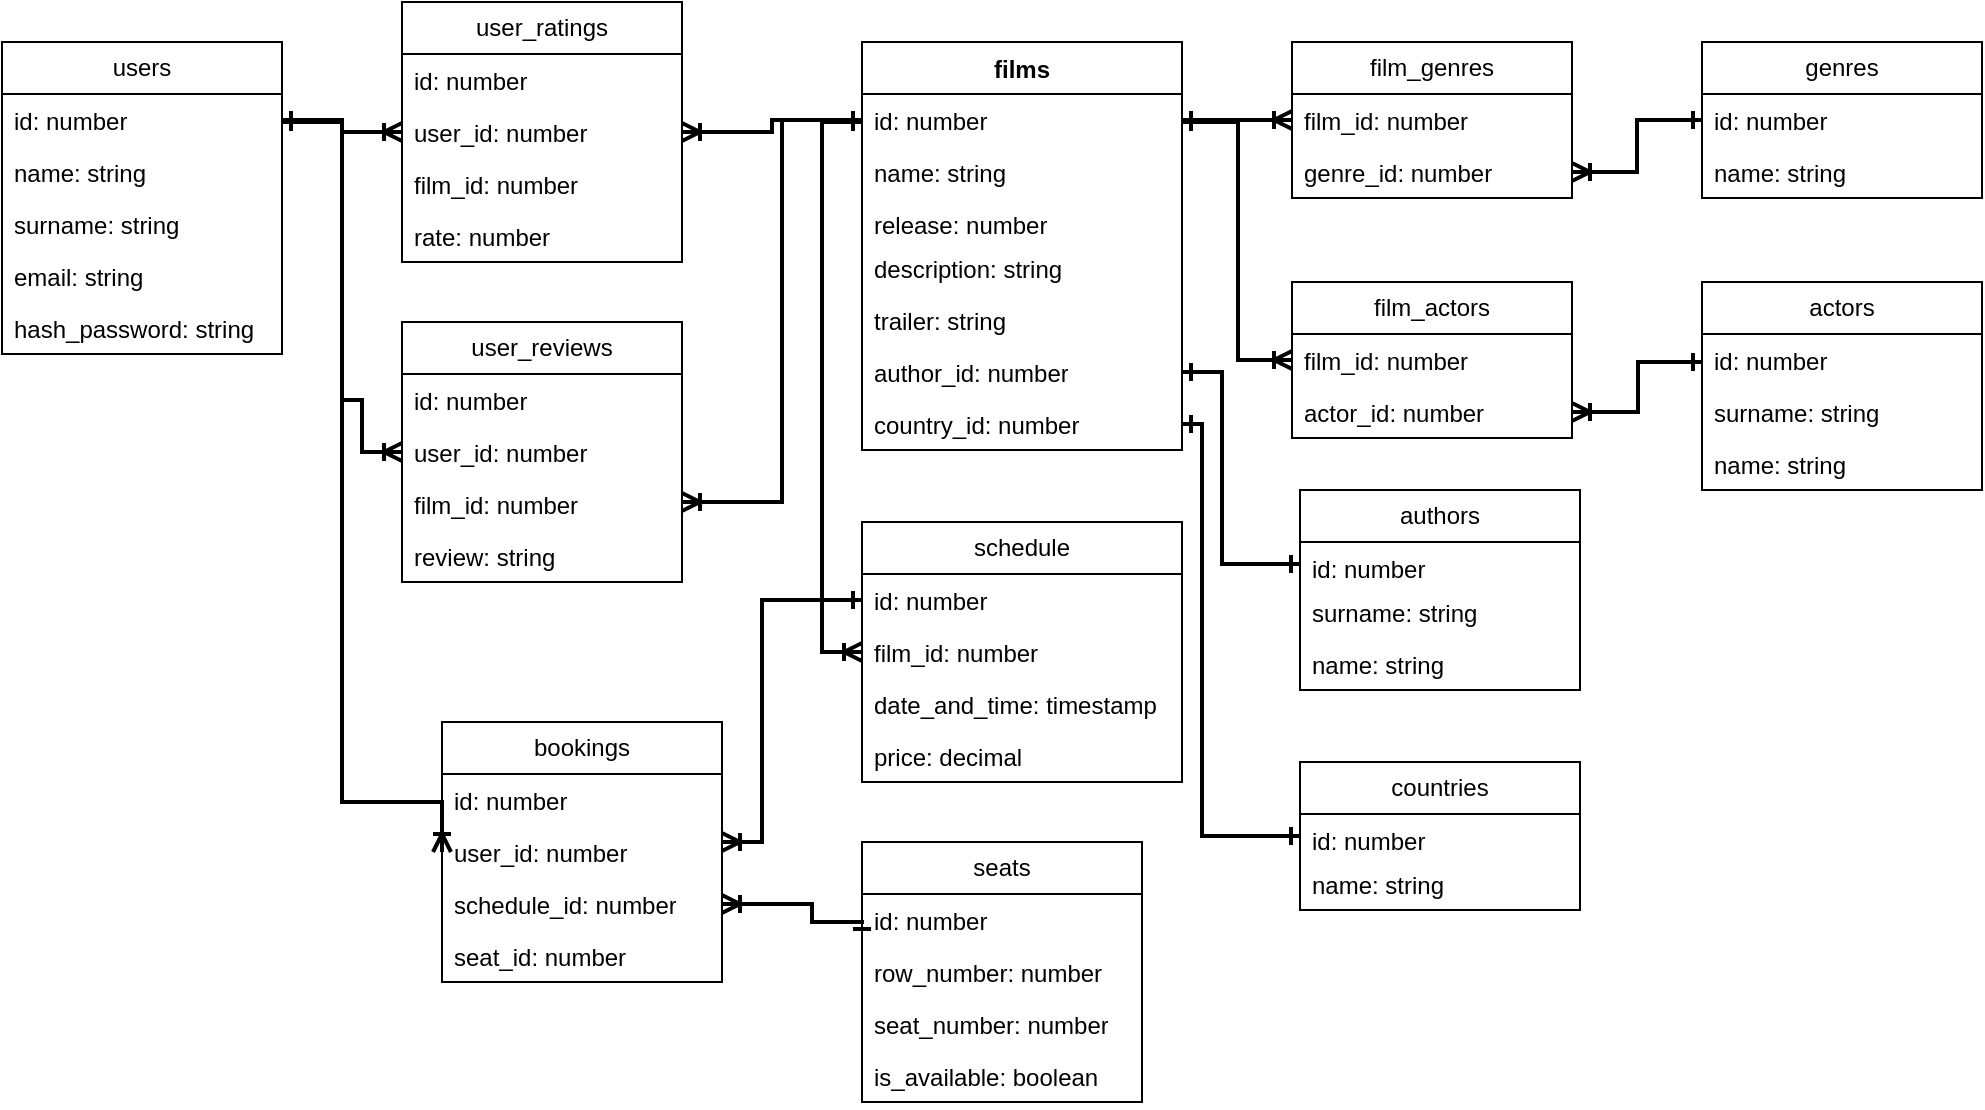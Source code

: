 <mxfile version="21.6.5" type="device">
  <diagram name="Page-1" id="Hf6wcqwvzfLNPF1lK4fp">
    <mxGraphModel dx="1650" dy="734" grid="1" gridSize="10" guides="1" tooltips="1" connect="1" arrows="1" fold="1" page="0" pageScale="1" pageWidth="850" pageHeight="1100" background="none" math="0" shadow="0">
      <root>
        <mxCell id="0" />
        <mxCell id="1" parent="0" />
        <mxCell id="qXAoZ1exXh4ELEBfsd72-39" style="edgeStyle=orthogonalEdgeStyle;rounded=0;orthogonalLoop=1;jettySize=auto;html=1;exitX=1;exitY=0.5;exitDx=0;exitDy=0;startArrow=ERone;startFill=0;endArrow=ERoneToMany;endFill=0;strokeWidth=2;" parent="1" source="qXAoZ1exXh4ELEBfsd72-15" target="qXAoZ1exXh4ELEBfsd72-32" edge="1">
          <mxGeometry relative="1" as="geometry" />
        </mxCell>
        <mxCell id="qXAoZ1exXh4ELEBfsd72-49" style="edgeStyle=orthogonalEdgeStyle;rounded=0;orthogonalLoop=1;jettySize=auto;html=1;entryX=0;entryY=0.5;entryDx=0;entryDy=0;startArrow=ERone;startFill=0;endArrow=ERoneToMany;endFill=0;strokeWidth=2;" parent="1" source="qXAoZ1exXh4ELEBfsd72-14" target="qXAoZ1exXh4ELEBfsd72-42" edge="1">
          <mxGeometry relative="1" as="geometry">
            <Array as="points">
              <mxPoint x="468" y="200" />
              <mxPoint x="468" y="319" />
            </Array>
          </mxGeometry>
        </mxCell>
        <mxCell id="qXAoZ1exXh4ELEBfsd72-80" style="edgeStyle=orthogonalEdgeStyle;rounded=0;orthogonalLoop=1;jettySize=auto;html=1;entryX=0;entryY=0.5;entryDx=0;entryDy=0;strokeWidth=2;startArrow=ERone;startFill=0;endArrow=ERoneToMany;endFill=0;" parent="1" source="qXAoZ1exXh4ELEBfsd72-14" target="qXAoZ1exXh4ELEBfsd72-78" edge="1">
          <mxGeometry relative="1" as="geometry">
            <Array as="points">
              <mxPoint x="260" y="200" />
              <mxPoint x="260" y="465" />
            </Array>
          </mxGeometry>
        </mxCell>
        <mxCell id="qXAoZ1exXh4ELEBfsd72-14" value="films" style="swimlane;fontStyle=1;align=center;verticalAlign=top;childLayout=stackLayout;horizontal=1;startSize=26;horizontalStack=0;resizeParent=1;resizeParentMax=0;resizeLast=0;collapsible=1;marginBottom=0;whiteSpace=wrap;html=1;" parent="1" vertex="1">
          <mxGeometry x="280" y="160" width="160" height="204" as="geometry" />
        </mxCell>
        <mxCell id="qXAoZ1exXh4ELEBfsd72-15" value="id: number" style="text;strokeColor=none;fillColor=none;align=left;verticalAlign=top;spacingLeft=4;spacingRight=4;overflow=hidden;rotatable=0;points=[[0,0.5],[1,0.5]];portConstraint=eastwest;whiteSpace=wrap;html=1;" parent="qXAoZ1exXh4ELEBfsd72-14" vertex="1">
          <mxGeometry y="26" width="160" height="26" as="geometry" />
        </mxCell>
        <mxCell id="qXAoZ1exXh4ELEBfsd72-17" value="name: string" style="text;strokeColor=none;fillColor=none;align=left;verticalAlign=top;spacingLeft=4;spacingRight=4;overflow=hidden;rotatable=0;points=[[0,0.5],[1,0.5]];portConstraint=eastwest;whiteSpace=wrap;html=1;" parent="qXAoZ1exXh4ELEBfsd72-14" vertex="1">
          <mxGeometry y="52" width="160" height="26" as="geometry" />
        </mxCell>
        <mxCell id="qXAoZ1exXh4ELEBfsd72-19" value="release: number" style="text;strokeColor=none;fillColor=none;align=left;verticalAlign=top;spacingLeft=4;spacingRight=4;overflow=hidden;rotatable=0;points=[[0,0.5],[1,0.5]];portConstraint=eastwest;whiteSpace=wrap;html=1;" parent="qXAoZ1exXh4ELEBfsd72-14" vertex="1">
          <mxGeometry y="78" width="160" height="22" as="geometry" />
        </mxCell>
        <mxCell id="qXAoZ1exXh4ELEBfsd72-25" value="description: string" style="text;strokeColor=none;fillColor=none;align=left;verticalAlign=top;spacingLeft=4;spacingRight=4;overflow=hidden;rotatable=0;points=[[0,0.5],[1,0.5]];portConstraint=eastwest;whiteSpace=wrap;html=1;" parent="qXAoZ1exXh4ELEBfsd72-14" vertex="1">
          <mxGeometry y="100" width="160" height="26" as="geometry" />
        </mxCell>
        <mxCell id="qXAoZ1exXh4ELEBfsd72-24" value="trailer: string" style="text;strokeColor=none;fillColor=none;align=left;verticalAlign=top;spacingLeft=4;spacingRight=4;overflow=hidden;rotatable=0;points=[[0,0.5],[1,0.5]];portConstraint=eastwest;whiteSpace=wrap;html=1;" parent="qXAoZ1exXh4ELEBfsd72-14" vertex="1">
          <mxGeometry y="126" width="160" height="26" as="geometry" />
        </mxCell>
        <mxCell id="qXAoZ1exXh4ELEBfsd72-22" value="author_id: number" style="text;strokeColor=none;fillColor=none;align=left;verticalAlign=top;spacingLeft=4;spacingRight=4;overflow=hidden;rotatable=0;points=[[0,0.5],[1,0.5]];portConstraint=eastwest;whiteSpace=wrap;html=1;" parent="qXAoZ1exXh4ELEBfsd72-14" vertex="1">
          <mxGeometry y="152" width="160" height="26" as="geometry" />
        </mxCell>
        <mxCell id="qXAoZ1exXh4ELEBfsd72-18" value="country_id: number" style="text;strokeColor=none;fillColor=none;align=left;verticalAlign=top;spacingLeft=4;spacingRight=4;overflow=hidden;rotatable=0;points=[[0,0.5],[1,0.5]];portConstraint=eastwest;whiteSpace=wrap;html=1;" parent="qXAoZ1exXh4ELEBfsd72-14" vertex="1">
          <mxGeometry y="178" width="160" height="26" as="geometry" />
        </mxCell>
        <mxCell id="qXAoZ1exXh4ELEBfsd72-30" value="film_genres" style="swimlane;fontStyle=0;childLayout=stackLayout;horizontal=1;startSize=26;fillColor=none;horizontalStack=0;resizeParent=1;resizeParentMax=0;resizeLast=0;collapsible=1;marginBottom=0;whiteSpace=wrap;html=1;" parent="1" vertex="1">
          <mxGeometry x="495" y="160" width="140" height="78" as="geometry" />
        </mxCell>
        <mxCell id="qXAoZ1exXh4ELEBfsd72-32" value="film_id: number" style="text;strokeColor=none;fillColor=none;align=left;verticalAlign=top;spacingLeft=4;spacingRight=4;overflow=hidden;rotatable=0;points=[[0,0.5],[1,0.5]];portConstraint=eastwest;whiteSpace=wrap;html=1;" parent="qXAoZ1exXh4ELEBfsd72-30" vertex="1">
          <mxGeometry y="26" width="140" height="26" as="geometry" />
        </mxCell>
        <mxCell id="qXAoZ1exXh4ELEBfsd72-34" value="genre_id: number" style="text;strokeColor=none;fillColor=none;align=left;verticalAlign=top;spacingLeft=4;spacingRight=4;overflow=hidden;rotatable=0;points=[[0,0.5],[1,0.5]];portConstraint=eastwest;whiteSpace=wrap;html=1;" parent="qXAoZ1exXh4ELEBfsd72-30" vertex="1">
          <mxGeometry y="52" width="140" height="26" as="geometry" />
        </mxCell>
        <mxCell id="qXAoZ1exXh4ELEBfsd72-35" value="genres" style="swimlane;fontStyle=0;childLayout=stackLayout;horizontal=1;startSize=26;fillColor=none;horizontalStack=0;resizeParent=1;resizeParentMax=0;resizeLast=0;collapsible=1;marginBottom=0;whiteSpace=wrap;html=1;" parent="1" vertex="1">
          <mxGeometry x="700" y="160" width="140" height="78" as="geometry" />
        </mxCell>
        <mxCell id="qXAoZ1exXh4ELEBfsd72-36" value="id: number" style="text;strokeColor=none;fillColor=none;align=left;verticalAlign=top;spacingLeft=4;spacingRight=4;overflow=hidden;rotatable=0;points=[[0,0.5],[1,0.5]];portConstraint=eastwest;whiteSpace=wrap;html=1;" parent="qXAoZ1exXh4ELEBfsd72-35" vertex="1">
          <mxGeometry y="26" width="140" height="26" as="geometry" />
        </mxCell>
        <mxCell id="qXAoZ1exXh4ELEBfsd72-37" value="name: string" style="text;strokeColor=none;fillColor=none;align=left;verticalAlign=top;spacingLeft=4;spacingRight=4;overflow=hidden;rotatable=0;points=[[0,0.5],[1,0.5]];portConstraint=eastwest;whiteSpace=wrap;html=1;" parent="qXAoZ1exXh4ELEBfsd72-35" vertex="1">
          <mxGeometry y="52" width="140" height="26" as="geometry" />
        </mxCell>
        <mxCell id="qXAoZ1exXh4ELEBfsd72-40" style="edgeStyle=orthogonalEdgeStyle;rounded=0;orthogonalLoop=1;jettySize=auto;html=1;entryX=1;entryY=0.5;entryDx=0;entryDy=0;strokeWidth=2;endArrow=ERoneToMany;endFill=0;startArrow=ERone;startFill=0;" parent="1" source="qXAoZ1exXh4ELEBfsd72-36" target="qXAoZ1exXh4ELEBfsd72-34" edge="1">
          <mxGeometry relative="1" as="geometry" />
        </mxCell>
        <mxCell id="qXAoZ1exXh4ELEBfsd72-41" value="film_actors" style="swimlane;fontStyle=0;childLayout=stackLayout;horizontal=1;startSize=26;fillColor=none;horizontalStack=0;resizeParent=1;resizeParentMax=0;resizeLast=0;collapsible=1;marginBottom=0;whiteSpace=wrap;html=1;" parent="1" vertex="1">
          <mxGeometry x="495" y="280" width="140" height="78" as="geometry" />
        </mxCell>
        <mxCell id="qXAoZ1exXh4ELEBfsd72-42" value="film_id: number" style="text;strokeColor=none;fillColor=none;align=left;verticalAlign=top;spacingLeft=4;spacingRight=4;overflow=hidden;rotatable=0;points=[[0,0.5],[1,0.5]];portConstraint=eastwest;whiteSpace=wrap;html=1;" parent="qXAoZ1exXh4ELEBfsd72-41" vertex="1">
          <mxGeometry y="26" width="140" height="26" as="geometry" />
        </mxCell>
        <mxCell id="qXAoZ1exXh4ELEBfsd72-43" value="actor_id: number" style="text;strokeColor=none;fillColor=none;align=left;verticalAlign=top;spacingLeft=4;spacingRight=4;overflow=hidden;rotatable=0;points=[[0,0.5],[1,0.5]];portConstraint=eastwest;whiteSpace=wrap;html=1;" parent="qXAoZ1exXh4ELEBfsd72-41" vertex="1">
          <mxGeometry y="52" width="140" height="26" as="geometry" />
        </mxCell>
        <mxCell id="qXAoZ1exXh4ELEBfsd72-50" style="edgeStyle=orthogonalEdgeStyle;rounded=0;orthogonalLoop=1;jettySize=auto;html=1;entryX=1;entryY=0.5;entryDx=0;entryDy=0;strokeWidth=2;startArrow=ERone;startFill=0;endArrow=ERoneToMany;endFill=0;" parent="1" source="qXAoZ1exXh4ELEBfsd72-45" target="qXAoZ1exXh4ELEBfsd72-43" edge="1">
          <mxGeometry relative="1" as="geometry">
            <Array as="points">
              <mxPoint x="668" y="320" />
              <mxPoint x="668" y="345" />
            </Array>
          </mxGeometry>
        </mxCell>
        <mxCell id="qXAoZ1exXh4ELEBfsd72-45" value="actors" style="swimlane;fontStyle=0;childLayout=stackLayout;horizontal=1;startSize=26;fillColor=none;horizontalStack=0;resizeParent=1;resizeParentMax=0;resizeLast=0;collapsible=1;marginBottom=0;whiteSpace=wrap;html=1;" parent="1" vertex="1">
          <mxGeometry x="700" y="280" width="140" height="104" as="geometry" />
        </mxCell>
        <mxCell id="qXAoZ1exXh4ELEBfsd72-46" value="id: number" style="text;strokeColor=none;fillColor=none;align=left;verticalAlign=top;spacingLeft=4;spacingRight=4;overflow=hidden;rotatable=0;points=[[0,0.5],[1,0.5]];portConstraint=eastwest;whiteSpace=wrap;html=1;" parent="qXAoZ1exXh4ELEBfsd72-45" vertex="1">
          <mxGeometry y="26" width="140" height="26" as="geometry" />
        </mxCell>
        <mxCell id="qXAoZ1exXh4ELEBfsd72-47" value="surname: string" style="text;strokeColor=none;fillColor=none;align=left;verticalAlign=top;spacingLeft=4;spacingRight=4;overflow=hidden;rotatable=0;points=[[0,0.5],[1,0.5]];portConstraint=eastwest;whiteSpace=wrap;html=1;" parent="qXAoZ1exXh4ELEBfsd72-45" vertex="1">
          <mxGeometry y="52" width="140" height="26" as="geometry" />
        </mxCell>
        <mxCell id="qXAoZ1exXh4ELEBfsd72-48" value="name: string" style="text;strokeColor=none;fillColor=none;align=left;verticalAlign=top;spacingLeft=4;spacingRight=4;overflow=hidden;rotatable=0;points=[[0,0.5],[1,0.5]];portConstraint=eastwest;whiteSpace=wrap;html=1;" parent="qXAoZ1exXh4ELEBfsd72-45" vertex="1">
          <mxGeometry y="78" width="140" height="26" as="geometry" />
        </mxCell>
        <mxCell id="qXAoZ1exXh4ELEBfsd72-62" style="edgeStyle=orthogonalEdgeStyle;rounded=0;orthogonalLoop=1;jettySize=auto;html=1;entryX=0;entryY=0.5;entryDx=0;entryDy=0;startArrow=ERone;startFill=0;endArrow=ERoneToMany;endFill=0;strokeWidth=2;" parent="1" source="qXAoZ1exXh4ELEBfsd72-52" target="qXAoZ1exXh4ELEBfsd72-59" edge="1">
          <mxGeometry relative="1" as="geometry">
            <Array as="points">
              <mxPoint x="20" y="200" />
            </Array>
          </mxGeometry>
        </mxCell>
        <mxCell id="qXAoZ1exXh4ELEBfsd72-68" style="edgeStyle=orthogonalEdgeStyle;rounded=0;orthogonalLoop=1;jettySize=auto;html=1;exitX=1;exitY=0.5;exitDx=0;exitDy=0;strokeWidth=2;startArrow=ERone;startFill=0;endArrow=ERoneToMany;endFill=0;" parent="1" source="qXAoZ1exXh4ELEBfsd72-53" target="qXAoZ1exXh4ELEBfsd72-65" edge="1">
          <mxGeometry relative="1" as="geometry">
            <mxPoint x="40" y="330" as="targetPoint" />
            <Array as="points">
              <mxPoint x="20" y="199" />
              <mxPoint x="20" y="339" />
              <mxPoint x="30" y="339" />
              <mxPoint x="30" y="365" />
            </Array>
          </mxGeometry>
        </mxCell>
        <mxCell id="qXAoZ1exXh4ELEBfsd72-88" style="edgeStyle=orthogonalEdgeStyle;rounded=0;orthogonalLoop=1;jettySize=auto;html=1;strokeWidth=2;startArrow=ERone;startFill=0;endArrow=ERoneToMany;endFill=0;entryX=0;entryY=0.5;entryDx=0;entryDy=0;" parent="1" source="qXAoZ1exXh4ELEBfsd72-52" target="qXAoZ1exXh4ELEBfsd72-84" edge="1">
          <mxGeometry relative="1" as="geometry">
            <Array as="points">
              <mxPoint x="20" y="200" />
              <mxPoint x="20" y="540" />
              <mxPoint x="70" y="540" />
            </Array>
            <mxPoint x="50" y="460" as="targetPoint" />
          </mxGeometry>
        </mxCell>
        <mxCell id="qXAoZ1exXh4ELEBfsd72-52" value="users" style="swimlane;fontStyle=0;childLayout=stackLayout;horizontal=1;startSize=26;fillColor=none;horizontalStack=0;resizeParent=1;resizeParentMax=0;resizeLast=0;collapsible=1;marginBottom=0;whiteSpace=wrap;html=1;" parent="1" vertex="1">
          <mxGeometry x="-150" y="160" width="140" height="156" as="geometry" />
        </mxCell>
        <mxCell id="qXAoZ1exXh4ELEBfsd72-53" value="id: number" style="text;strokeColor=none;fillColor=none;align=left;verticalAlign=top;spacingLeft=4;spacingRight=4;overflow=hidden;rotatable=0;points=[[0,0.5],[1,0.5]];portConstraint=eastwest;whiteSpace=wrap;html=1;" parent="qXAoZ1exXh4ELEBfsd72-52" vertex="1">
          <mxGeometry y="26" width="140" height="26" as="geometry" />
        </mxCell>
        <mxCell id="qXAoZ1exXh4ELEBfsd72-54" value="name: string" style="text;strokeColor=none;fillColor=none;align=left;verticalAlign=top;spacingLeft=4;spacingRight=4;overflow=hidden;rotatable=0;points=[[0,0.5],[1,0.5]];portConstraint=eastwest;whiteSpace=wrap;html=1;" parent="qXAoZ1exXh4ELEBfsd72-52" vertex="1">
          <mxGeometry y="52" width="140" height="26" as="geometry" />
        </mxCell>
        <mxCell id="qXAoZ1exXh4ELEBfsd72-55" value="surname: string" style="text;strokeColor=none;fillColor=none;align=left;verticalAlign=top;spacingLeft=4;spacingRight=4;overflow=hidden;rotatable=0;points=[[0,0.5],[1,0.5]];portConstraint=eastwest;whiteSpace=wrap;html=1;" parent="qXAoZ1exXh4ELEBfsd72-52" vertex="1">
          <mxGeometry y="78" width="140" height="26" as="geometry" />
        </mxCell>
        <mxCell id="qXAoZ1exXh4ELEBfsd72-56" value="email: string" style="text;strokeColor=none;fillColor=none;align=left;verticalAlign=top;spacingLeft=4;spacingRight=4;overflow=hidden;rotatable=0;points=[[0,0.5],[1,0.5]];portConstraint=eastwest;whiteSpace=wrap;html=1;" parent="qXAoZ1exXh4ELEBfsd72-52" vertex="1">
          <mxGeometry y="104" width="140" height="26" as="geometry" />
        </mxCell>
        <mxCell id="qXAoZ1exXh4ELEBfsd72-57" value="hash_password: string" style="text;strokeColor=none;fillColor=none;align=left;verticalAlign=top;spacingLeft=4;spacingRight=4;overflow=hidden;rotatable=0;points=[[0,0.5],[1,0.5]];portConstraint=eastwest;whiteSpace=wrap;html=1;" parent="qXAoZ1exXh4ELEBfsd72-52" vertex="1">
          <mxGeometry y="130" width="140" height="26" as="geometry" />
        </mxCell>
        <mxCell id="qXAoZ1exXh4ELEBfsd72-63" style="edgeStyle=orthogonalEdgeStyle;rounded=0;orthogonalLoop=1;jettySize=auto;html=1;entryX=0;entryY=0.5;entryDx=0;entryDy=0;startArrow=ERoneToMany;startFill=0;endArrow=ERone;endFill=0;strokeWidth=2;" parent="1" source="qXAoZ1exXh4ELEBfsd72-58" target="qXAoZ1exXh4ELEBfsd72-15" edge="1">
          <mxGeometry relative="1" as="geometry" />
        </mxCell>
        <mxCell id="qXAoZ1exXh4ELEBfsd72-58" value="user_ratings" style="swimlane;fontStyle=0;childLayout=stackLayout;horizontal=1;startSize=26;fillColor=none;horizontalStack=0;resizeParent=1;resizeParentMax=0;resizeLast=0;collapsible=1;marginBottom=0;whiteSpace=wrap;html=1;" parent="1" vertex="1">
          <mxGeometry x="50" y="140" width="140" height="130" as="geometry" />
        </mxCell>
        <mxCell id="UK_UalK4SKIarhxJ1MUt-14" value="id: number" style="text;strokeColor=none;fillColor=none;align=left;verticalAlign=top;spacingLeft=4;spacingRight=4;overflow=hidden;rotatable=0;points=[[0,0.5],[1,0.5]];portConstraint=eastwest;whiteSpace=wrap;html=1;" vertex="1" parent="qXAoZ1exXh4ELEBfsd72-58">
          <mxGeometry y="26" width="140" height="26" as="geometry" />
        </mxCell>
        <mxCell id="qXAoZ1exXh4ELEBfsd72-59" value="user_id: number" style="text;strokeColor=none;fillColor=none;align=left;verticalAlign=top;spacingLeft=4;spacingRight=4;overflow=hidden;rotatable=0;points=[[0,0.5],[1,0.5]];portConstraint=eastwest;whiteSpace=wrap;html=1;" parent="qXAoZ1exXh4ELEBfsd72-58" vertex="1">
          <mxGeometry y="52" width="140" height="26" as="geometry" />
        </mxCell>
        <mxCell id="qXAoZ1exXh4ELEBfsd72-60" value="film_id: number" style="text;strokeColor=none;fillColor=none;align=left;verticalAlign=top;spacingLeft=4;spacingRight=4;overflow=hidden;rotatable=0;points=[[0,0.5],[1,0.5]];portConstraint=eastwest;whiteSpace=wrap;html=1;" parent="qXAoZ1exXh4ELEBfsd72-58" vertex="1">
          <mxGeometry y="78" width="140" height="26" as="geometry" />
        </mxCell>
        <mxCell id="qXAoZ1exXh4ELEBfsd72-61" value="rate: number" style="text;strokeColor=none;fillColor=none;align=left;verticalAlign=top;spacingLeft=4;spacingRight=4;overflow=hidden;rotatable=0;points=[[0,0.5],[1,0.5]];portConstraint=eastwest;whiteSpace=wrap;html=1;" parent="qXAoZ1exXh4ELEBfsd72-58" vertex="1">
          <mxGeometry y="104" width="140" height="26" as="geometry" />
        </mxCell>
        <mxCell id="qXAoZ1exXh4ELEBfsd72-70" style="edgeStyle=orthogonalEdgeStyle;rounded=0;orthogonalLoop=1;jettySize=auto;html=1;entryX=0;entryY=0.5;entryDx=0;entryDy=0;endArrow=ERone;endFill=0;startArrow=ERoneToMany;startFill=0;strokeWidth=2;" parent="1" source="qXAoZ1exXh4ELEBfsd72-64" target="qXAoZ1exXh4ELEBfsd72-15" edge="1">
          <mxGeometry relative="1" as="geometry">
            <Array as="points">
              <mxPoint x="240" y="390" />
              <mxPoint x="240" y="199" />
            </Array>
          </mxGeometry>
        </mxCell>
        <mxCell id="qXAoZ1exXh4ELEBfsd72-64" value="user_reviews" style="swimlane;fontStyle=0;childLayout=stackLayout;horizontal=1;startSize=26;fillColor=none;horizontalStack=0;resizeParent=1;resizeParentMax=0;resizeLast=0;collapsible=1;marginBottom=0;whiteSpace=wrap;html=1;" parent="1" vertex="1">
          <mxGeometry x="50" y="300" width="140" height="130" as="geometry" />
        </mxCell>
        <mxCell id="UK_UalK4SKIarhxJ1MUt-15" value="id: number" style="text;strokeColor=none;fillColor=none;align=left;verticalAlign=top;spacingLeft=4;spacingRight=4;overflow=hidden;rotatable=0;points=[[0,0.5],[1,0.5]];portConstraint=eastwest;whiteSpace=wrap;html=1;" vertex="1" parent="qXAoZ1exXh4ELEBfsd72-64">
          <mxGeometry y="26" width="140" height="26" as="geometry" />
        </mxCell>
        <mxCell id="qXAoZ1exXh4ELEBfsd72-65" value="user_id: number" style="text;strokeColor=none;fillColor=none;align=left;verticalAlign=top;spacingLeft=4;spacingRight=4;overflow=hidden;rotatable=0;points=[[0,0.5],[1,0.5]];portConstraint=eastwest;whiteSpace=wrap;html=1;" parent="qXAoZ1exXh4ELEBfsd72-64" vertex="1">
          <mxGeometry y="52" width="140" height="26" as="geometry" />
        </mxCell>
        <mxCell id="qXAoZ1exXh4ELEBfsd72-66" value="film_id: number" style="text;strokeColor=none;fillColor=none;align=left;verticalAlign=top;spacingLeft=4;spacingRight=4;overflow=hidden;rotatable=0;points=[[0,0.5],[1,0.5]];portConstraint=eastwest;whiteSpace=wrap;html=1;" parent="qXAoZ1exXh4ELEBfsd72-64" vertex="1">
          <mxGeometry y="78" width="140" height="26" as="geometry" />
        </mxCell>
        <mxCell id="qXAoZ1exXh4ELEBfsd72-67" value="review: string" style="text;strokeColor=none;fillColor=none;align=left;verticalAlign=top;spacingLeft=4;spacingRight=4;overflow=hidden;rotatable=0;points=[[0,0.5],[1,0.5]];portConstraint=eastwest;whiteSpace=wrap;html=1;" parent="qXAoZ1exXh4ELEBfsd72-64" vertex="1">
          <mxGeometry y="104" width="140" height="26" as="geometry" />
        </mxCell>
        <mxCell id="qXAoZ1exXh4ELEBfsd72-76" value="schedule" style="swimlane;fontStyle=0;childLayout=stackLayout;horizontal=1;startSize=26;fillColor=none;horizontalStack=0;resizeParent=1;resizeParentMax=0;resizeLast=0;collapsible=1;marginBottom=0;whiteSpace=wrap;html=1;" parent="1" vertex="1">
          <mxGeometry x="280" y="400" width="160" height="130" as="geometry" />
        </mxCell>
        <mxCell id="qXAoZ1exXh4ELEBfsd72-77" value="id: number" style="text;strokeColor=none;fillColor=none;align=left;verticalAlign=top;spacingLeft=4;spacingRight=4;overflow=hidden;rotatable=0;points=[[0,0.5],[1,0.5]];portConstraint=eastwest;whiteSpace=wrap;html=1;" parent="qXAoZ1exXh4ELEBfsd72-76" vertex="1">
          <mxGeometry y="26" width="160" height="26" as="geometry" />
        </mxCell>
        <mxCell id="qXAoZ1exXh4ELEBfsd72-78" value="film_id: number" style="text;strokeColor=none;fillColor=none;align=left;verticalAlign=top;spacingLeft=4;spacingRight=4;overflow=hidden;rotatable=0;points=[[0,0.5],[1,0.5]];portConstraint=eastwest;whiteSpace=wrap;html=1;" parent="qXAoZ1exXh4ELEBfsd72-76" vertex="1">
          <mxGeometry y="52" width="160" height="26" as="geometry" />
        </mxCell>
        <mxCell id="qXAoZ1exXh4ELEBfsd72-79" value="date_and_time: timestamp" style="text;strokeColor=none;fillColor=none;align=left;verticalAlign=top;spacingLeft=4;spacingRight=4;overflow=hidden;rotatable=0;points=[[0,0.5],[1,0.5]];portConstraint=eastwest;whiteSpace=wrap;html=1;" parent="qXAoZ1exXh4ELEBfsd72-76" vertex="1">
          <mxGeometry y="78" width="160" height="26" as="geometry" />
        </mxCell>
        <mxCell id="qXAoZ1exXh4ELEBfsd72-87" value="price: decimal" style="text;strokeColor=none;fillColor=none;align=left;verticalAlign=top;spacingLeft=4;spacingRight=4;overflow=hidden;rotatable=0;points=[[0,0.5],[1,0.5]];portConstraint=eastwest;whiteSpace=wrap;html=1;" parent="qXAoZ1exXh4ELEBfsd72-76" vertex="1">
          <mxGeometry y="104" width="160" height="26" as="geometry" />
        </mxCell>
        <mxCell id="qXAoZ1exXh4ELEBfsd72-89" style="edgeStyle=orthogonalEdgeStyle;rounded=0;orthogonalLoop=1;jettySize=auto;html=1;entryX=0;entryY=0.5;entryDx=0;entryDy=0;endArrow=ERone;endFill=0;startArrow=ERoneToMany;startFill=0;strokeWidth=2;" parent="1" source="qXAoZ1exXh4ELEBfsd72-83" target="qXAoZ1exXh4ELEBfsd72-77" edge="1">
          <mxGeometry relative="1" as="geometry">
            <Array as="points">
              <mxPoint x="230" y="560" />
              <mxPoint x="230" y="439" />
            </Array>
          </mxGeometry>
        </mxCell>
        <mxCell id="qXAoZ1exXh4ELEBfsd72-83" value="bookings" style="swimlane;fontStyle=0;childLayout=stackLayout;horizontal=1;startSize=26;fillColor=none;horizontalStack=0;resizeParent=1;resizeParentMax=0;resizeLast=0;collapsible=1;marginBottom=0;whiteSpace=wrap;html=1;" parent="1" vertex="1">
          <mxGeometry x="70" y="500" width="140" height="130" as="geometry" />
        </mxCell>
        <mxCell id="UK_UalK4SKIarhxJ1MUt-17" value="id: number" style="text;strokeColor=none;fillColor=none;align=left;verticalAlign=top;spacingLeft=4;spacingRight=4;overflow=hidden;rotatable=0;points=[[0,0.5],[1,0.5]];portConstraint=eastwest;whiteSpace=wrap;html=1;" vertex="1" parent="qXAoZ1exXh4ELEBfsd72-83">
          <mxGeometry y="26" width="140" height="26" as="geometry" />
        </mxCell>
        <mxCell id="qXAoZ1exXh4ELEBfsd72-84" value="user_id: number" style="text;strokeColor=none;fillColor=none;align=left;verticalAlign=top;spacingLeft=4;spacingRight=4;overflow=hidden;rotatable=0;points=[[0,0.5],[1,0.5]];portConstraint=eastwest;whiteSpace=wrap;html=1;" parent="qXAoZ1exXh4ELEBfsd72-83" vertex="1">
          <mxGeometry y="52" width="140" height="26" as="geometry" />
        </mxCell>
        <mxCell id="qXAoZ1exXh4ELEBfsd72-85" value="schedule_id: number" style="text;strokeColor=none;fillColor=none;align=left;verticalAlign=top;spacingLeft=4;spacingRight=4;overflow=hidden;rotatable=0;points=[[0,0.5],[1,0.5]];portConstraint=eastwest;whiteSpace=wrap;html=1;" parent="qXAoZ1exXh4ELEBfsd72-83" vertex="1">
          <mxGeometry y="78" width="140" height="26" as="geometry" />
        </mxCell>
        <mxCell id="qXAoZ1exXh4ELEBfsd72-90" value="seat_id: number" style="text;strokeColor=none;fillColor=none;align=left;verticalAlign=top;spacingLeft=4;spacingRight=4;overflow=hidden;rotatable=0;points=[[0,0.5],[1,0.5]];portConstraint=eastwest;whiteSpace=wrap;html=1;" parent="qXAoZ1exXh4ELEBfsd72-83" vertex="1">
          <mxGeometry y="104" width="140" height="26" as="geometry" />
        </mxCell>
        <mxCell id="YujCkKa70FZPKAEe3RIU-5" value="seats" style="swimlane;fontStyle=0;childLayout=stackLayout;horizontal=1;startSize=26;fillColor=none;horizontalStack=0;resizeParent=1;resizeParentMax=0;resizeLast=0;collapsible=1;marginBottom=0;whiteSpace=wrap;html=1;" parent="1" vertex="1">
          <mxGeometry x="280" y="560" width="140" height="130" as="geometry" />
        </mxCell>
        <mxCell id="YujCkKa70FZPKAEe3RIU-6" value="id: number" style="text;strokeColor=none;fillColor=none;align=left;verticalAlign=top;spacingLeft=4;spacingRight=4;overflow=hidden;rotatable=0;points=[[0,0.5],[1,0.5]];portConstraint=eastwest;whiteSpace=wrap;html=1;" parent="YujCkKa70FZPKAEe3RIU-5" vertex="1">
          <mxGeometry y="26" width="140" height="26" as="geometry" />
        </mxCell>
        <mxCell id="YujCkKa70FZPKAEe3RIU-7" value="row_number: number" style="text;strokeColor=none;fillColor=none;align=left;verticalAlign=top;spacingLeft=4;spacingRight=4;overflow=hidden;rotatable=0;points=[[0,0.5],[1,0.5]];portConstraint=eastwest;whiteSpace=wrap;html=1;" parent="YujCkKa70FZPKAEe3RIU-5" vertex="1">
          <mxGeometry y="52" width="140" height="26" as="geometry" />
        </mxCell>
        <mxCell id="YujCkKa70FZPKAEe3RIU-8" value="seat_number: number" style="text;strokeColor=none;fillColor=none;align=left;verticalAlign=top;spacingLeft=4;spacingRight=4;overflow=hidden;rotatable=0;points=[[0,0.5],[1,0.5]];portConstraint=eastwest;whiteSpace=wrap;html=1;" parent="YujCkKa70FZPKAEe3RIU-5" vertex="1">
          <mxGeometry y="78" width="140" height="26" as="geometry" />
        </mxCell>
        <mxCell id="YujCkKa70FZPKAEe3RIU-9" value="is_available: boolean" style="text;strokeColor=none;fillColor=none;align=left;verticalAlign=top;spacingLeft=4;spacingRight=4;overflow=hidden;rotatable=0;points=[[0,0.5],[1,0.5]];portConstraint=eastwest;whiteSpace=wrap;html=1;" parent="YujCkKa70FZPKAEe3RIU-5" vertex="1">
          <mxGeometry y="104" width="140" height="26" as="geometry" />
        </mxCell>
        <mxCell id="YujCkKa70FZPKAEe3RIU-10" style="edgeStyle=orthogonalEdgeStyle;rounded=0;orthogonalLoop=1;jettySize=auto;html=1;entryX=0;entryY=0.5;entryDx=0;entryDy=0;startArrow=ERoneToMany;startFill=0;endArrow=ERone;endFill=0;strokeWidth=2;" parent="1" target="YujCkKa70FZPKAEe3RIU-6" edge="1">
          <mxGeometry relative="1" as="geometry">
            <Array as="points">
              <mxPoint x="255" y="591" />
              <mxPoint x="255" y="600" />
              <mxPoint x="280" y="600" />
            </Array>
            <mxPoint x="210" y="591" as="sourcePoint" />
          </mxGeometry>
        </mxCell>
        <mxCell id="UK_UalK4SKIarhxJ1MUt-4" value="authors" style="swimlane;fontStyle=0;childLayout=stackLayout;horizontal=1;startSize=26;fillColor=none;horizontalStack=0;resizeParent=1;resizeParentMax=0;resizeLast=0;collapsible=1;marginBottom=0;whiteSpace=wrap;html=1;" vertex="1" parent="1">
          <mxGeometry x="499" y="384" width="140" height="100" as="geometry" />
        </mxCell>
        <mxCell id="UK_UalK4SKIarhxJ1MUt-5" value="id: number" style="text;strokeColor=none;fillColor=none;align=left;verticalAlign=top;spacingLeft=4;spacingRight=4;overflow=hidden;rotatable=0;points=[[0,0.5],[1,0.5]];portConstraint=eastwest;whiteSpace=wrap;html=1;" vertex="1" parent="UK_UalK4SKIarhxJ1MUt-4">
          <mxGeometry y="26" width="140" height="22" as="geometry" />
        </mxCell>
        <mxCell id="UK_UalK4SKIarhxJ1MUt-6" value="surname: string" style="text;strokeColor=none;fillColor=none;align=left;verticalAlign=top;spacingLeft=4;spacingRight=4;overflow=hidden;rotatable=0;points=[[0,0.5],[1,0.5]];portConstraint=eastwest;whiteSpace=wrap;html=1;" vertex="1" parent="UK_UalK4SKIarhxJ1MUt-4">
          <mxGeometry y="48" width="140" height="26" as="geometry" />
        </mxCell>
        <mxCell id="UK_UalK4SKIarhxJ1MUt-7" value="name: string" style="text;strokeColor=none;fillColor=none;align=left;verticalAlign=top;spacingLeft=4;spacingRight=4;overflow=hidden;rotatable=0;points=[[0,0.5],[1,0.5]];portConstraint=eastwest;whiteSpace=wrap;html=1;" vertex="1" parent="UK_UalK4SKIarhxJ1MUt-4">
          <mxGeometry y="74" width="140" height="26" as="geometry" />
        </mxCell>
        <mxCell id="UK_UalK4SKIarhxJ1MUt-8" style="edgeStyle=orthogonalEdgeStyle;rounded=0;orthogonalLoop=1;jettySize=auto;html=1;entryX=1;entryY=0.5;entryDx=0;entryDy=0;strokeWidth=2;startArrow=ERone;startFill=0;endArrow=ERone;endFill=0;exitX=0;exitY=0.5;exitDx=0;exitDy=0;" edge="1" parent="1" source="UK_UalK4SKIarhxJ1MUt-5" target="qXAoZ1exXh4ELEBfsd72-22">
          <mxGeometry relative="1" as="geometry">
            <Array as="points">
              <mxPoint x="460" y="421" />
              <mxPoint x="460" y="325" />
            </Array>
            <mxPoint x="700" y="439.5" as="sourcePoint" />
            <mxPoint x="635" y="464.5" as="targetPoint" />
          </mxGeometry>
        </mxCell>
        <mxCell id="UK_UalK4SKIarhxJ1MUt-9" value="countries" style="swimlane;fontStyle=0;childLayout=stackLayout;horizontal=1;startSize=26;fillColor=none;horizontalStack=0;resizeParent=1;resizeParentMax=0;resizeLast=0;collapsible=1;marginBottom=0;whiteSpace=wrap;html=1;" vertex="1" parent="1">
          <mxGeometry x="499" y="520" width="140" height="74" as="geometry" />
        </mxCell>
        <mxCell id="UK_UalK4SKIarhxJ1MUt-10" value="id: number" style="text;strokeColor=none;fillColor=none;align=left;verticalAlign=top;spacingLeft=4;spacingRight=4;overflow=hidden;rotatable=0;points=[[0,0.5],[1,0.5]];portConstraint=eastwest;whiteSpace=wrap;html=1;" vertex="1" parent="UK_UalK4SKIarhxJ1MUt-9">
          <mxGeometry y="26" width="140" height="22" as="geometry" />
        </mxCell>
        <mxCell id="UK_UalK4SKIarhxJ1MUt-12" value="name: string" style="text;strokeColor=none;fillColor=none;align=left;verticalAlign=top;spacingLeft=4;spacingRight=4;overflow=hidden;rotatable=0;points=[[0,0.5],[1,0.5]];portConstraint=eastwest;whiteSpace=wrap;html=1;" vertex="1" parent="UK_UalK4SKIarhxJ1MUt-9">
          <mxGeometry y="48" width="140" height="26" as="geometry" />
        </mxCell>
        <mxCell id="UK_UalK4SKIarhxJ1MUt-13" style="edgeStyle=orthogonalEdgeStyle;rounded=0;orthogonalLoop=1;jettySize=auto;html=1;entryX=0;entryY=0.5;entryDx=0;entryDy=0;strokeWidth=2;startArrow=ERone;startFill=0;endArrow=ERone;endFill=0;" edge="1" parent="1" source="qXAoZ1exXh4ELEBfsd72-18" target="UK_UalK4SKIarhxJ1MUt-10">
          <mxGeometry relative="1" as="geometry">
            <Array as="points">
              <mxPoint x="450" y="351" />
              <mxPoint x="450" y="557" />
            </Array>
          </mxGeometry>
        </mxCell>
      </root>
    </mxGraphModel>
  </diagram>
</mxfile>
